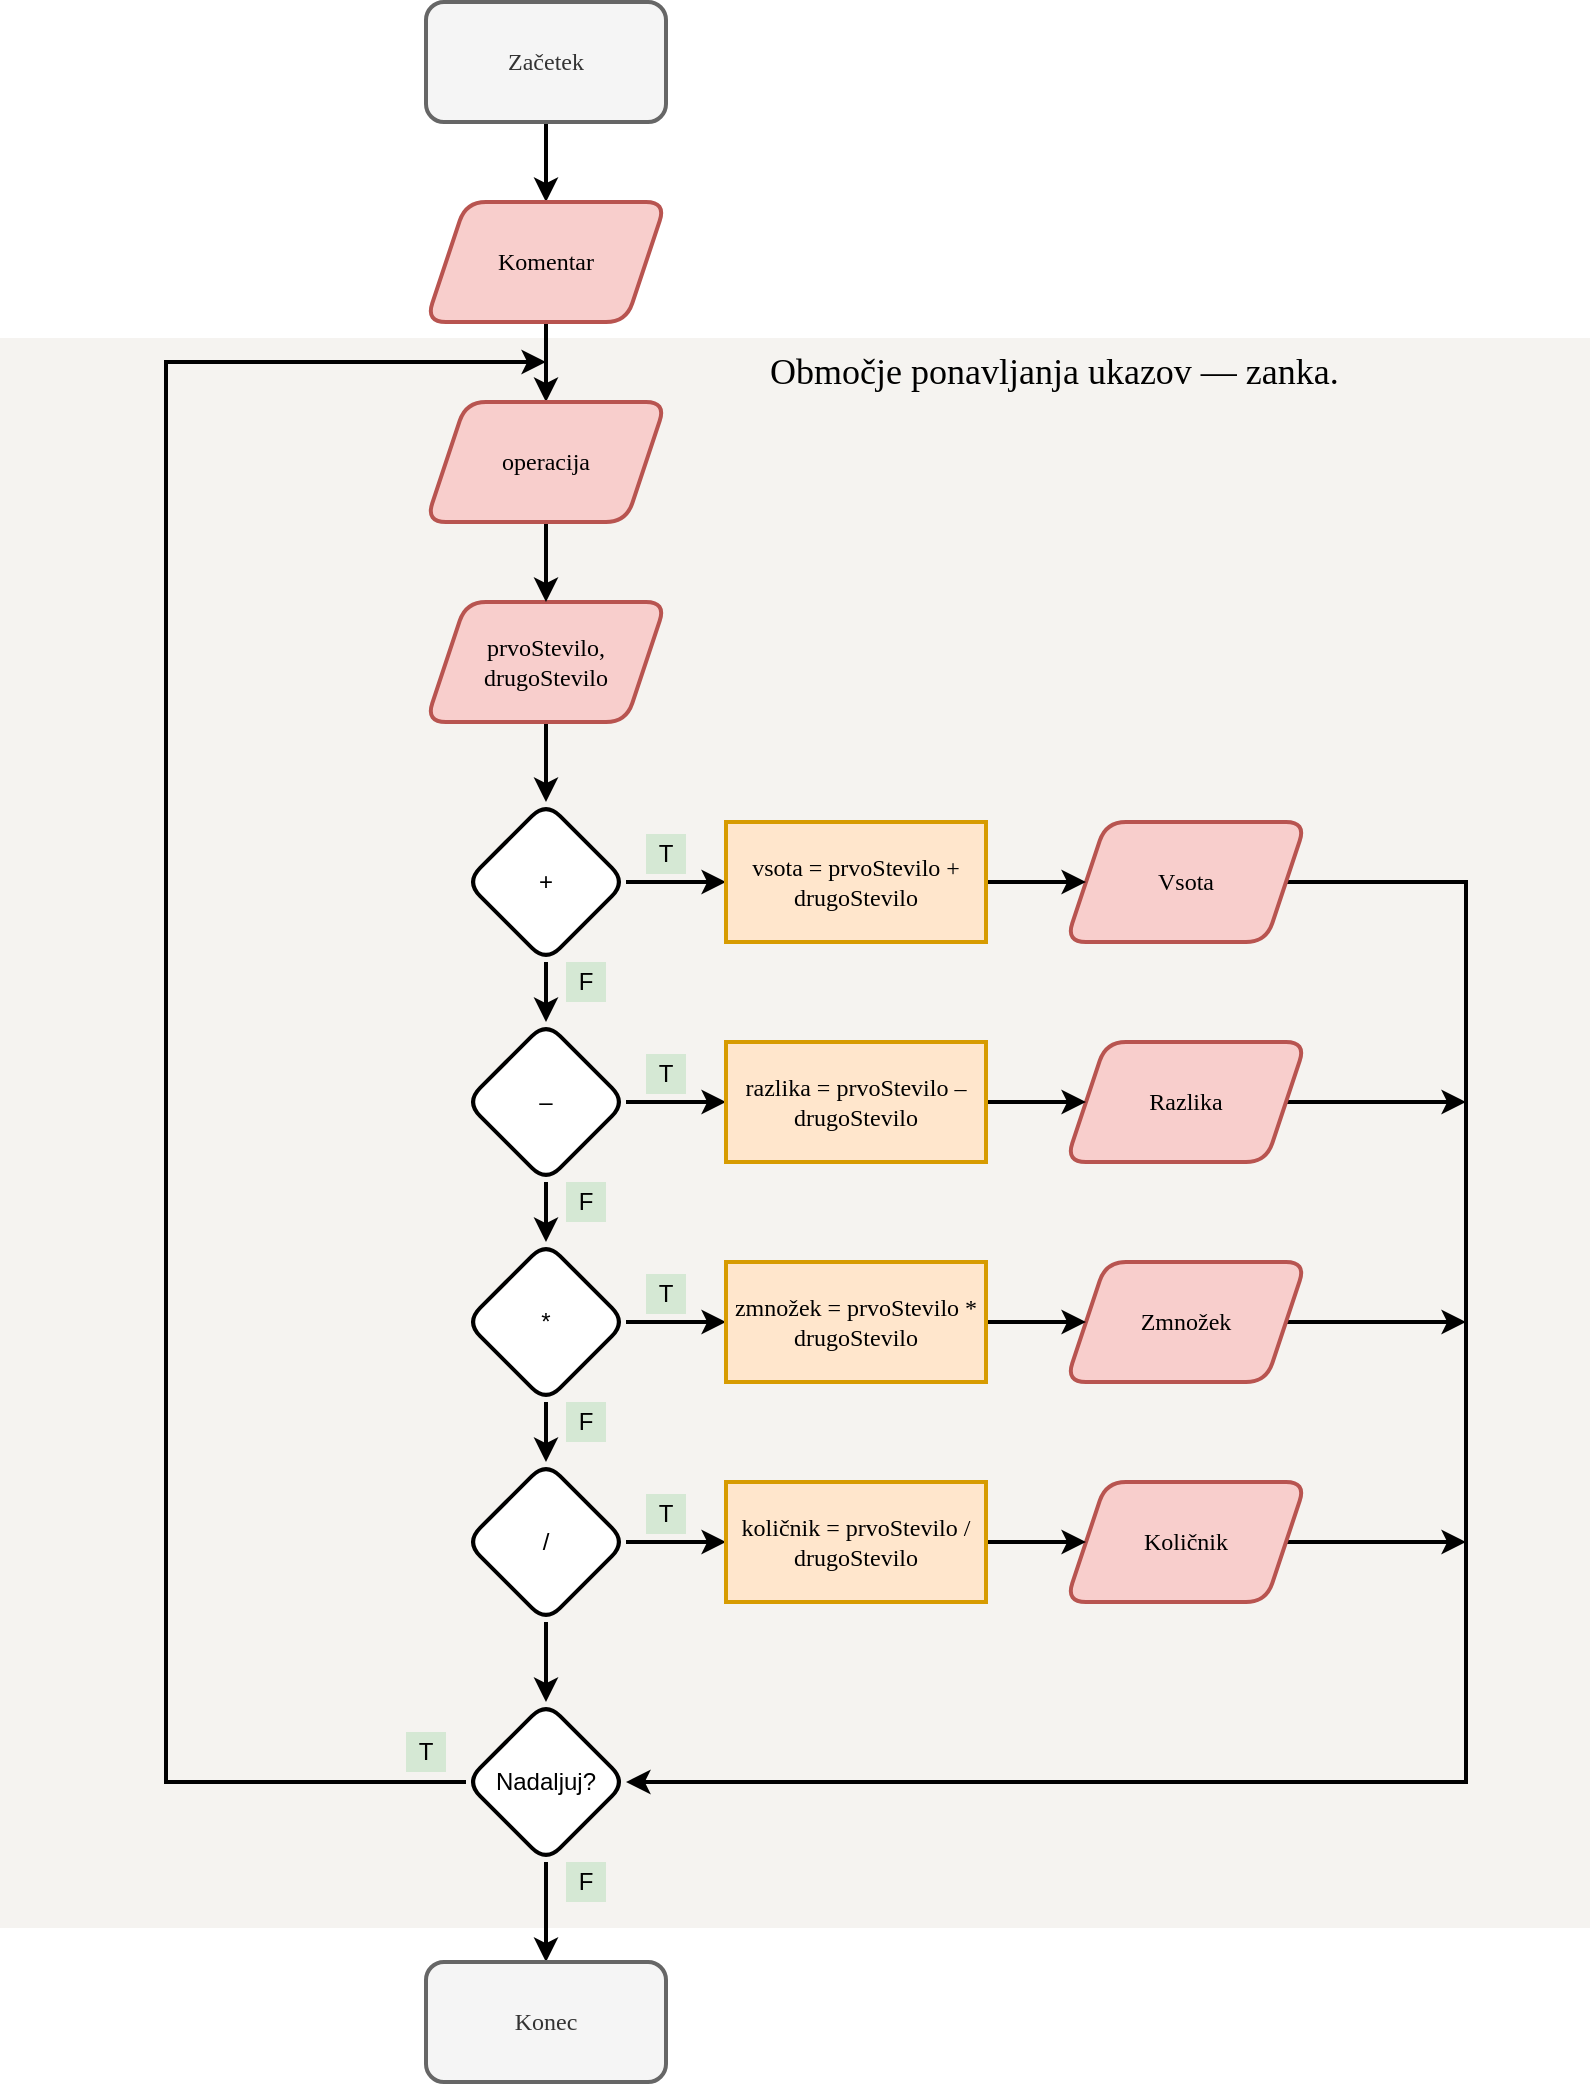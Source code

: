 <mxfile version="13.9.9" type="github">
  <diagram id="fycQSyhCZheVYzVLmbO5" name="Page-1">
    <mxGraphModel dx="1620" dy="1258" grid="1" gridSize="10" guides="1" tooltips="1" connect="1" arrows="1" fold="1" page="1" pageScale="1" pageWidth="827" pageHeight="1169" math="0" shadow="0">
      <root>
        <mxCell id="0" />
        <mxCell id="1" parent="0" />
        <mxCell id="EflzVE0-cOWdaxuLqOuZ-1" value="" style="whiteSpace=wrap;html=1;aspect=fixed;rounded=0;strokeWidth=2;strokeColor=none;gradientDirection=north;fillColor=#F5F3F0;" vertex="1" parent="1">
          <mxGeometry x="17" y="233" width="795" height="795" as="geometry" />
        </mxCell>
        <mxCell id="PB8nC3DUvfMvwmevtk14-12" style="edgeStyle=orthogonalEdgeStyle;rounded=0;orthogonalLoop=1;jettySize=auto;html=1;entryX=0.5;entryY=0;entryDx=0;entryDy=0;fontFamily=Georgia;strokeWidth=2;" parent="1" source="PB8nC3DUvfMvwmevtk14-13" target="PB8nC3DUvfMvwmevtk14-15" edge="1">
          <mxGeometry relative="1" as="geometry" />
        </mxCell>
        <mxCell id="PB8nC3DUvfMvwmevtk14-13" value="Začetek" style="rounded=1;whiteSpace=wrap;html=1;fontFamily=Georgia;strokeWidth=2;fillColor=#f5f5f5;strokeColor=#666666;fontColor=#333333;" parent="1" vertex="1">
          <mxGeometry x="230" y="65" width="120" height="60" as="geometry" />
        </mxCell>
        <mxCell id="PB8nC3DUvfMvwmevtk14-14" style="edgeStyle=orthogonalEdgeStyle;rounded=0;orthogonalLoop=1;jettySize=auto;html=1;strokeWidth=2;fontFamily=Georgia;" parent="1" source="PB8nC3DUvfMvwmevtk14-15" edge="1">
          <mxGeometry relative="1" as="geometry">
            <mxPoint x="290" y="265" as="targetPoint" />
          </mxGeometry>
        </mxCell>
        <mxCell id="PB8nC3DUvfMvwmevtk14-15" value="Komentar" style="shape=parallelogram;perimeter=parallelogramPerimeter;whiteSpace=wrap;html=1;fixedSize=1;strokeWidth=2;fontFamily=Georgia;fillColor=#f8cecc;strokeColor=#b85450;rounded=1;" parent="1" vertex="1">
          <mxGeometry x="230" y="165" width="120" height="60" as="geometry" />
        </mxCell>
        <mxCell id="PB8nC3DUvfMvwmevtk14-27" style="edgeStyle=orthogonalEdgeStyle;rounded=0;orthogonalLoop=1;jettySize=auto;html=1;entryX=0.5;entryY=0;entryDx=0;entryDy=0;strokeWidth=2;" parent="1" source="PB8nC3DUvfMvwmevtk14-17" target="PB8nC3DUvfMvwmevtk14-24" edge="1">
          <mxGeometry relative="1" as="geometry" />
        </mxCell>
        <mxCell id="PB8nC3DUvfMvwmevtk14-17" value="prvoStevilo, drugoStevilo" style="shape=parallelogram;perimeter=parallelogramPerimeter;whiteSpace=wrap;html=1;fixedSize=1;strokeWidth=2;fontFamily=Georgia;fillColor=#f8cecc;strokeColor=#b85450;rounded=1;" parent="1" vertex="1">
          <mxGeometry x="230" y="365" width="120" height="60" as="geometry" />
        </mxCell>
        <mxCell id="PB8nC3DUvfMvwmevtk14-26" style="edgeStyle=orthogonalEdgeStyle;rounded=0;orthogonalLoop=1;jettySize=auto;html=1;entryX=0.5;entryY=0;entryDx=0;entryDy=0;strokeWidth=2;" parent="1" source="PB8nC3DUvfMvwmevtk14-23" target="PB8nC3DUvfMvwmevtk14-17" edge="1">
          <mxGeometry relative="1" as="geometry" />
        </mxCell>
        <mxCell id="PB8nC3DUvfMvwmevtk14-23" value="operacija" style="shape=parallelogram;perimeter=parallelogramPerimeter;whiteSpace=wrap;html=1;fixedSize=1;strokeWidth=2;fontFamily=Georgia;fillColor=#f8cecc;strokeColor=#b85450;rounded=1;" parent="1" vertex="1">
          <mxGeometry x="230" y="265" width="120" height="60" as="geometry" />
        </mxCell>
        <mxCell id="PB8nC3DUvfMvwmevtk14-33" style="edgeStyle=orthogonalEdgeStyle;rounded=0;orthogonalLoop=1;jettySize=auto;html=1;entryX=0;entryY=0.5;entryDx=0;entryDy=0;strokeWidth=2;" parent="1" source="PB8nC3DUvfMvwmevtk14-24" target="PB8nC3DUvfMvwmevtk14-29" edge="1">
          <mxGeometry relative="1" as="geometry" />
        </mxCell>
        <mxCell id="PB8nC3DUvfMvwmevtk14-41" style="edgeStyle=orthogonalEdgeStyle;rounded=0;orthogonalLoop=1;jettySize=auto;html=1;entryX=0.5;entryY=0;entryDx=0;entryDy=0;strokeWidth=2;" parent="1" source="PB8nC3DUvfMvwmevtk14-24" target="PB8nC3DUvfMvwmevtk14-36" edge="1">
          <mxGeometry relative="1" as="geometry" />
        </mxCell>
        <mxCell id="PB8nC3DUvfMvwmevtk14-24" value="+" style="rhombus;whiteSpace=wrap;html=1;strokeWidth=2;rounded=1;" parent="1" vertex="1">
          <mxGeometry x="250" y="465" width="80" height="80" as="geometry" />
        </mxCell>
        <mxCell id="PB8nC3DUvfMvwmevtk14-69" style="edgeStyle=orthogonalEdgeStyle;rounded=0;orthogonalLoop=1;jettySize=auto;html=1;entryX=1;entryY=0.5;entryDx=0;entryDy=0;strokeWidth=2;" parent="1" source="PB8nC3DUvfMvwmevtk14-28" target="PB8nC3DUvfMvwmevtk14-60" edge="1">
          <mxGeometry relative="1" as="geometry">
            <Array as="points">
              <mxPoint x="750" y="505" />
              <mxPoint x="750" y="955" />
            </Array>
          </mxGeometry>
        </mxCell>
        <mxCell id="PB8nC3DUvfMvwmevtk14-28" value="Vsota" style="shape=parallelogram;perimeter=parallelogramPerimeter;whiteSpace=wrap;html=1;fixedSize=1;strokeWidth=2;fontFamily=Georgia;fillColor=#f8cecc;strokeColor=#b85450;rounded=1;" parent="1" vertex="1">
          <mxGeometry x="550" y="475" width="120" height="60" as="geometry" />
        </mxCell>
        <mxCell id="PB8nC3DUvfMvwmevtk14-32" style="edgeStyle=orthogonalEdgeStyle;rounded=0;orthogonalLoop=1;jettySize=auto;html=1;strokeWidth=2;" parent="1" source="PB8nC3DUvfMvwmevtk14-29" target="PB8nC3DUvfMvwmevtk14-28" edge="1">
          <mxGeometry relative="1" as="geometry" />
        </mxCell>
        <mxCell id="PB8nC3DUvfMvwmevtk14-29" value="vsota = prvoStevilo + drugoStevilo" style="rounded=0;whiteSpace=wrap;html=1;strokeWidth=2;fontFamily=Georgia;fillColor=#ffe6cc;strokeColor=#d79b00;" parent="1" vertex="1">
          <mxGeometry x="380" y="475" width="130" height="60" as="geometry" />
        </mxCell>
        <mxCell id="PB8nC3DUvfMvwmevtk14-34" value="T" style="text;html=1;fillColor=#d5e8d4;align=center;verticalAlign=middle;whiteSpace=wrap;rounded=0;" parent="1" vertex="1">
          <mxGeometry x="340" y="481" width="20" height="20" as="geometry" />
        </mxCell>
        <mxCell id="PB8nC3DUvfMvwmevtk14-35" style="edgeStyle=orthogonalEdgeStyle;rounded=0;orthogonalLoop=1;jettySize=auto;html=1;entryX=0;entryY=0.5;entryDx=0;entryDy=0;strokeWidth=2;" parent="1" source="PB8nC3DUvfMvwmevtk14-36" target="PB8nC3DUvfMvwmevtk14-39" edge="1">
          <mxGeometry relative="1" as="geometry" />
        </mxCell>
        <mxCell id="PB8nC3DUvfMvwmevtk14-54" style="edgeStyle=orthogonalEdgeStyle;rounded=0;orthogonalLoop=1;jettySize=auto;html=1;entryX=0.5;entryY=0;entryDx=0;entryDy=0;strokeWidth=2;" parent="1" source="PB8nC3DUvfMvwmevtk14-36" target="PB8nC3DUvfMvwmevtk14-43" edge="1">
          <mxGeometry relative="1" as="geometry" />
        </mxCell>
        <mxCell id="PB8nC3DUvfMvwmevtk14-36" value="–" style="rhombus;whiteSpace=wrap;html=1;strokeWidth=2;rounded=1;" parent="1" vertex="1">
          <mxGeometry x="250" y="575" width="80" height="80" as="geometry" />
        </mxCell>
        <mxCell id="PB8nC3DUvfMvwmevtk14-70" style="edgeStyle=orthogonalEdgeStyle;rounded=0;orthogonalLoop=1;jettySize=auto;html=1;strokeWidth=2;" parent="1" source="PB8nC3DUvfMvwmevtk14-37" edge="1">
          <mxGeometry relative="1" as="geometry">
            <mxPoint x="750" y="615" as="targetPoint" />
          </mxGeometry>
        </mxCell>
        <mxCell id="PB8nC3DUvfMvwmevtk14-37" value="Razlika" style="shape=parallelogram;perimeter=parallelogramPerimeter;whiteSpace=wrap;html=1;fixedSize=1;strokeWidth=2;fontFamily=Georgia;fillColor=#f8cecc;strokeColor=#b85450;rounded=1;" parent="1" vertex="1">
          <mxGeometry x="550" y="585" width="120" height="60" as="geometry" />
        </mxCell>
        <mxCell id="PB8nC3DUvfMvwmevtk14-38" style="edgeStyle=orthogonalEdgeStyle;rounded=0;orthogonalLoop=1;jettySize=auto;html=1;strokeWidth=2;" parent="1" source="PB8nC3DUvfMvwmevtk14-39" target="PB8nC3DUvfMvwmevtk14-37" edge="1">
          <mxGeometry relative="1" as="geometry" />
        </mxCell>
        <mxCell id="PB8nC3DUvfMvwmevtk14-39" value="razlika = prvoStevilo – drugoStevilo" style="rounded=0;whiteSpace=wrap;html=1;strokeWidth=2;fontFamily=Georgia;fillColor=#ffe6cc;strokeColor=#d79b00;" parent="1" vertex="1">
          <mxGeometry x="380" y="585" width="130" height="60" as="geometry" />
        </mxCell>
        <mxCell id="PB8nC3DUvfMvwmevtk14-40" value="T" style="text;html=1;fillColor=#d5e8d4;align=center;verticalAlign=middle;whiteSpace=wrap;rounded=0;" parent="1" vertex="1">
          <mxGeometry x="340" y="591" width="20" height="20" as="geometry" />
        </mxCell>
        <mxCell id="PB8nC3DUvfMvwmevtk14-42" style="edgeStyle=orthogonalEdgeStyle;rounded=0;orthogonalLoop=1;jettySize=auto;html=1;entryX=0;entryY=0.5;entryDx=0;entryDy=0;strokeWidth=2;" parent="1" source="PB8nC3DUvfMvwmevtk14-43" target="PB8nC3DUvfMvwmevtk14-46" edge="1">
          <mxGeometry relative="1" as="geometry" />
        </mxCell>
        <mxCell id="PB8nC3DUvfMvwmevtk14-55" style="edgeStyle=orthogonalEdgeStyle;rounded=0;orthogonalLoop=1;jettySize=auto;html=1;entryX=0.5;entryY=0;entryDx=0;entryDy=0;strokeWidth=2;" parent="1" source="PB8nC3DUvfMvwmevtk14-43" target="PB8nC3DUvfMvwmevtk14-49" edge="1">
          <mxGeometry relative="1" as="geometry" />
        </mxCell>
        <mxCell id="PB8nC3DUvfMvwmevtk14-43" value="*" style="rhombus;whiteSpace=wrap;html=1;strokeWidth=2;rounded=1;" parent="1" vertex="1">
          <mxGeometry x="250" y="685" width="80" height="80" as="geometry" />
        </mxCell>
        <mxCell id="PB8nC3DUvfMvwmevtk14-71" style="edgeStyle=orthogonalEdgeStyle;rounded=0;orthogonalLoop=1;jettySize=auto;html=1;strokeWidth=2;" parent="1" source="PB8nC3DUvfMvwmevtk14-44" edge="1">
          <mxGeometry relative="1" as="geometry">
            <mxPoint x="750" y="725" as="targetPoint" />
          </mxGeometry>
        </mxCell>
        <mxCell id="PB8nC3DUvfMvwmevtk14-44" value="Zmnožek" style="shape=parallelogram;perimeter=parallelogramPerimeter;whiteSpace=wrap;html=1;fixedSize=1;strokeWidth=2;fontFamily=Georgia;fillColor=#f8cecc;strokeColor=#b85450;rounded=1;" parent="1" vertex="1">
          <mxGeometry x="550" y="695" width="120" height="60" as="geometry" />
        </mxCell>
        <mxCell id="PB8nC3DUvfMvwmevtk14-45" style="edgeStyle=orthogonalEdgeStyle;rounded=0;orthogonalLoop=1;jettySize=auto;html=1;strokeWidth=2;" parent="1" source="PB8nC3DUvfMvwmevtk14-46" target="PB8nC3DUvfMvwmevtk14-44" edge="1">
          <mxGeometry relative="1" as="geometry" />
        </mxCell>
        <mxCell id="PB8nC3DUvfMvwmevtk14-46" value="zmnožek = prvoStevilo * drugoStevilo" style="rounded=0;whiteSpace=wrap;html=1;strokeWidth=2;fontFamily=Georgia;fillColor=#ffe6cc;strokeColor=#d79b00;" parent="1" vertex="1">
          <mxGeometry x="380" y="695" width="130" height="60" as="geometry" />
        </mxCell>
        <mxCell id="PB8nC3DUvfMvwmevtk14-47" value="T" style="text;html=1;fillColor=#d5e8d4;align=center;verticalAlign=middle;whiteSpace=wrap;rounded=0;" parent="1" vertex="1">
          <mxGeometry x="340" y="701" width="20" height="20" as="geometry" />
        </mxCell>
        <mxCell id="PB8nC3DUvfMvwmevtk14-48" style="edgeStyle=orthogonalEdgeStyle;rounded=0;orthogonalLoop=1;jettySize=auto;html=1;entryX=0;entryY=0.5;entryDx=0;entryDy=0;strokeWidth=2;" parent="1" source="PB8nC3DUvfMvwmevtk14-49" target="PB8nC3DUvfMvwmevtk14-52" edge="1">
          <mxGeometry relative="1" as="geometry" />
        </mxCell>
        <mxCell id="PB8nC3DUvfMvwmevtk14-62" style="edgeStyle=orthogonalEdgeStyle;rounded=0;orthogonalLoop=1;jettySize=auto;html=1;entryX=0.5;entryY=0;entryDx=0;entryDy=0;strokeWidth=2;" parent="1" source="PB8nC3DUvfMvwmevtk14-49" edge="1">
          <mxGeometry relative="1" as="geometry">
            <mxPoint x="290" y="915" as="targetPoint" />
          </mxGeometry>
        </mxCell>
        <mxCell id="PB8nC3DUvfMvwmevtk14-49" value="/" style="rhombus;whiteSpace=wrap;html=1;strokeWidth=2;rounded=1;" parent="1" vertex="1">
          <mxGeometry x="250" y="795" width="80" height="80" as="geometry" />
        </mxCell>
        <mxCell id="PB8nC3DUvfMvwmevtk14-72" style="edgeStyle=orthogonalEdgeStyle;rounded=0;orthogonalLoop=1;jettySize=auto;html=1;strokeWidth=2;" parent="1" source="PB8nC3DUvfMvwmevtk14-50" edge="1">
          <mxGeometry relative="1" as="geometry">
            <mxPoint x="750" y="835" as="targetPoint" />
          </mxGeometry>
        </mxCell>
        <mxCell id="PB8nC3DUvfMvwmevtk14-50" value="Količnik" style="shape=parallelogram;perimeter=parallelogramPerimeter;whiteSpace=wrap;html=1;fixedSize=1;strokeWidth=2;fontFamily=Georgia;fillColor=#f8cecc;strokeColor=#b85450;rounded=1;" parent="1" vertex="1">
          <mxGeometry x="550" y="805" width="120" height="60" as="geometry" />
        </mxCell>
        <mxCell id="PB8nC3DUvfMvwmevtk14-51" style="edgeStyle=orthogonalEdgeStyle;rounded=0;orthogonalLoop=1;jettySize=auto;html=1;strokeWidth=2;" parent="1" source="PB8nC3DUvfMvwmevtk14-52" target="PB8nC3DUvfMvwmevtk14-50" edge="1">
          <mxGeometry relative="1" as="geometry" />
        </mxCell>
        <mxCell id="PB8nC3DUvfMvwmevtk14-52" value="količnik = prvoStevilo / drugoStevilo" style="rounded=0;whiteSpace=wrap;html=1;strokeWidth=2;fontFamily=Georgia;fillColor=#ffe6cc;strokeColor=#d79b00;" parent="1" vertex="1">
          <mxGeometry x="380" y="805" width="130" height="60" as="geometry" />
        </mxCell>
        <mxCell id="PB8nC3DUvfMvwmevtk14-53" value="T" style="text;html=1;fillColor=#d5e8d4;align=center;verticalAlign=middle;whiteSpace=wrap;rounded=0;" parent="1" vertex="1">
          <mxGeometry x="340" y="811" width="20" height="20" as="geometry" />
        </mxCell>
        <mxCell id="PB8nC3DUvfMvwmevtk14-56" value="F" style="text;html=1;fillColor=#d5e8d4;align=center;verticalAlign=middle;whiteSpace=wrap;rounded=0;" parent="1" vertex="1">
          <mxGeometry x="300" y="545" width="20" height="20" as="geometry" />
        </mxCell>
        <mxCell id="PB8nC3DUvfMvwmevtk14-57" value="F" style="text;html=1;fillColor=#d5e8d4;align=center;verticalAlign=middle;whiteSpace=wrap;rounded=0;" parent="1" vertex="1">
          <mxGeometry x="300" y="655" width="20" height="20" as="geometry" />
        </mxCell>
        <mxCell id="PB8nC3DUvfMvwmevtk14-58" value="F" style="text;html=1;fillColor=#d5e8d4;align=center;verticalAlign=middle;whiteSpace=wrap;rounded=0;" parent="1" vertex="1">
          <mxGeometry x="300" y="765" width="20" height="20" as="geometry" />
        </mxCell>
        <mxCell id="PB8nC3DUvfMvwmevtk14-66" style="edgeStyle=orthogonalEdgeStyle;rounded=0;orthogonalLoop=1;jettySize=auto;html=1;strokeWidth=2;" parent="1" source="PB8nC3DUvfMvwmevtk14-60" edge="1">
          <mxGeometry relative="1" as="geometry">
            <mxPoint x="290" y="245" as="targetPoint" />
            <Array as="points">
              <mxPoint x="100" y="955" />
              <mxPoint x="100" y="245" />
              <mxPoint x="270" y="245" />
            </Array>
          </mxGeometry>
        </mxCell>
        <mxCell id="PB8nC3DUvfMvwmevtk14-68" style="edgeStyle=orthogonalEdgeStyle;rounded=0;orthogonalLoop=1;jettySize=auto;html=1;exitX=0.5;exitY=1;exitDx=0;exitDy=0;entryX=0.5;entryY=0;entryDx=0;entryDy=0;strokeWidth=2;" parent="1" source="PB8nC3DUvfMvwmevtk14-60" target="PB8nC3DUvfMvwmevtk14-67" edge="1">
          <mxGeometry relative="1" as="geometry" />
        </mxCell>
        <mxCell id="PB8nC3DUvfMvwmevtk14-60" value="Nadaljuj?" style="rhombus;whiteSpace=wrap;html=1;rounded=1;strokeWidth=2;" parent="1" vertex="1">
          <mxGeometry x="250" y="915" width="80" height="80" as="geometry" />
        </mxCell>
        <mxCell id="PB8nC3DUvfMvwmevtk14-63" value="T" style="text;html=1;fillColor=#d5e8d4;align=center;verticalAlign=middle;whiteSpace=wrap;rounded=0;" parent="1" vertex="1">
          <mxGeometry x="220" y="930" width="20" height="20" as="geometry" />
        </mxCell>
        <mxCell id="PB8nC3DUvfMvwmevtk14-64" value="F" style="text;html=1;fillColor=#d5e8d4;align=center;verticalAlign=middle;whiteSpace=wrap;rounded=0;" parent="1" vertex="1">
          <mxGeometry x="300" y="995" width="20" height="20" as="geometry" />
        </mxCell>
        <mxCell id="PB8nC3DUvfMvwmevtk14-67" value="Konec" style="rounded=1;whiteSpace=wrap;html=1;fontFamily=Georgia;strokeWidth=2;fillColor=#f5f5f5;strokeColor=#666666;fontColor=#333333;" parent="1" vertex="1">
          <mxGeometry x="230" y="1045" width="120" height="60" as="geometry" />
        </mxCell>
        <mxCell id="EflzVE0-cOWdaxuLqOuZ-2" value="Območje ponavljanja ukazov — zanka." style="text;html=1;strokeColor=none;fillColor=none;align=left;verticalAlign=middle;whiteSpace=wrap;rounded=0;fontFamily=Georgia;fontSize=18;" vertex="1" parent="1">
          <mxGeometry x="400" y="240" width="370" height="20" as="geometry" />
        </mxCell>
      </root>
    </mxGraphModel>
  </diagram>
</mxfile>
